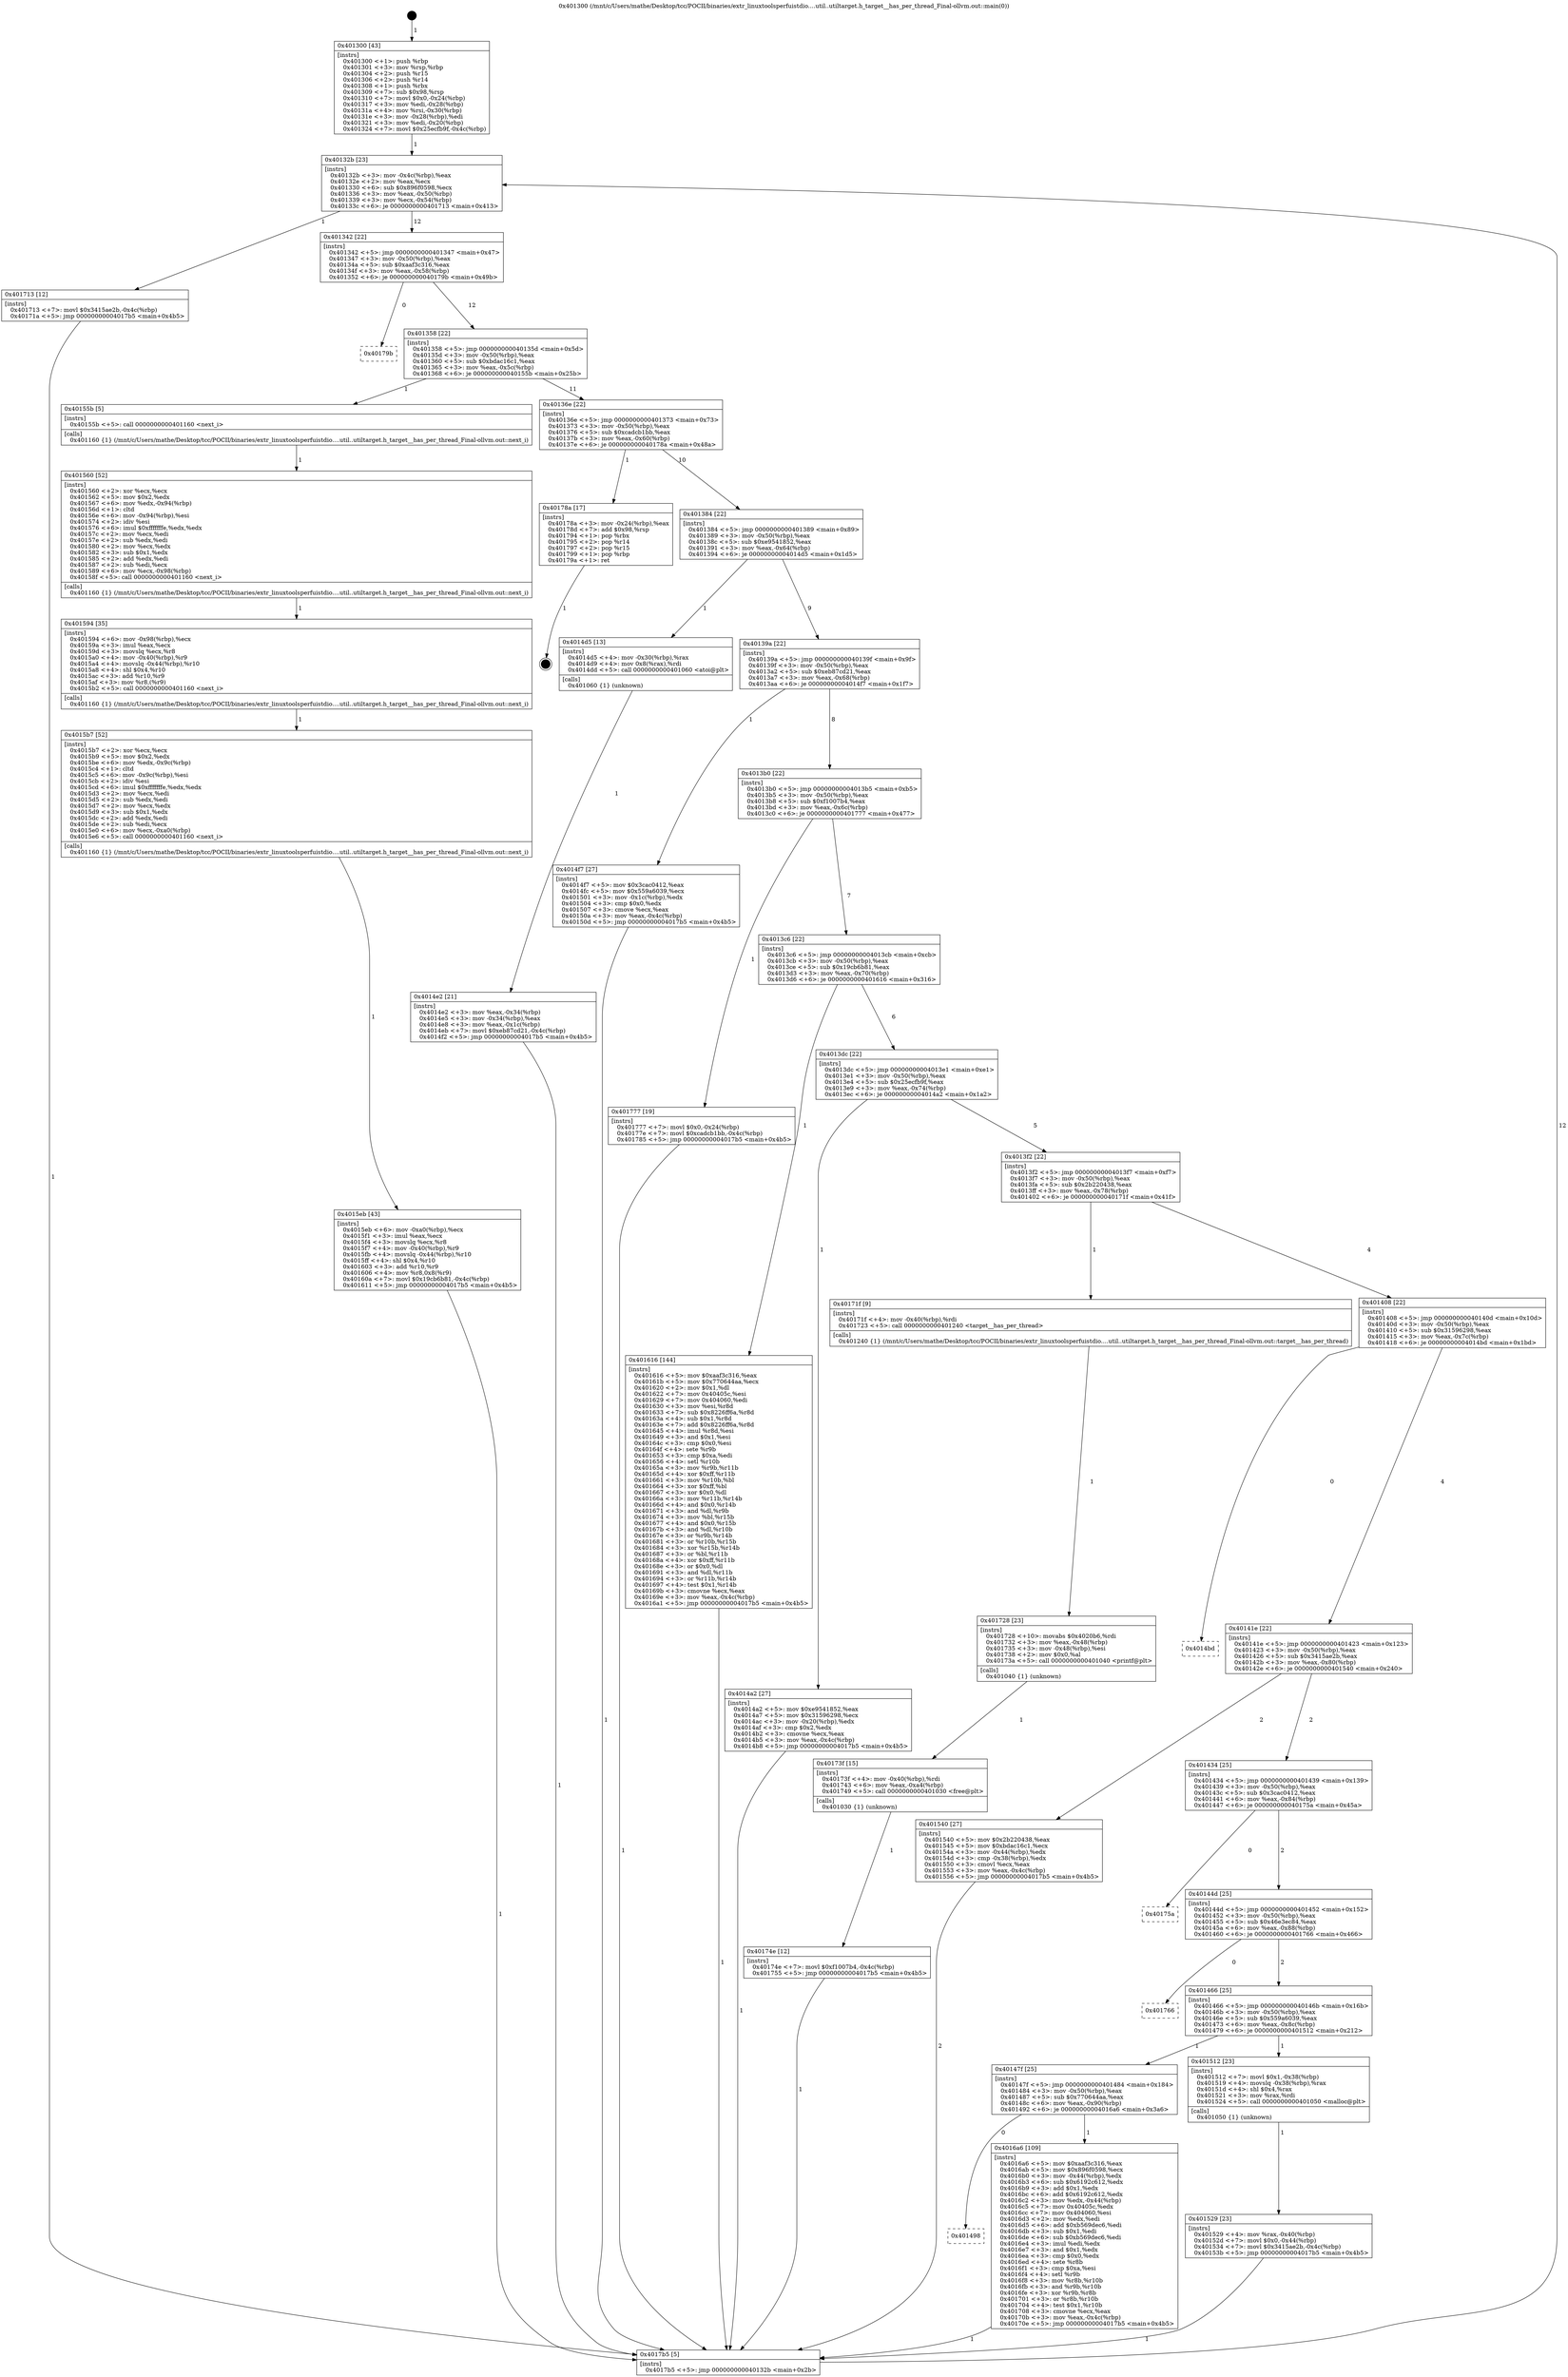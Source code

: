 digraph "0x401300" {
  label = "0x401300 (/mnt/c/Users/mathe/Desktop/tcc/POCII/binaries/extr_linuxtoolsperfuistdio....util..utiltarget.h_target__has_per_thread_Final-ollvm.out::main(0))"
  labelloc = "t"
  node[shape=record]

  Entry [label="",width=0.3,height=0.3,shape=circle,fillcolor=black,style=filled]
  "0x40132b" [label="{
     0x40132b [23]\l
     | [instrs]\l
     &nbsp;&nbsp;0x40132b \<+3\>: mov -0x4c(%rbp),%eax\l
     &nbsp;&nbsp;0x40132e \<+2\>: mov %eax,%ecx\l
     &nbsp;&nbsp;0x401330 \<+6\>: sub $0x896f0598,%ecx\l
     &nbsp;&nbsp;0x401336 \<+3\>: mov %eax,-0x50(%rbp)\l
     &nbsp;&nbsp;0x401339 \<+3\>: mov %ecx,-0x54(%rbp)\l
     &nbsp;&nbsp;0x40133c \<+6\>: je 0000000000401713 \<main+0x413\>\l
  }"]
  "0x401713" [label="{
     0x401713 [12]\l
     | [instrs]\l
     &nbsp;&nbsp;0x401713 \<+7\>: movl $0x3415ae2b,-0x4c(%rbp)\l
     &nbsp;&nbsp;0x40171a \<+5\>: jmp 00000000004017b5 \<main+0x4b5\>\l
  }"]
  "0x401342" [label="{
     0x401342 [22]\l
     | [instrs]\l
     &nbsp;&nbsp;0x401342 \<+5\>: jmp 0000000000401347 \<main+0x47\>\l
     &nbsp;&nbsp;0x401347 \<+3\>: mov -0x50(%rbp),%eax\l
     &nbsp;&nbsp;0x40134a \<+5\>: sub $0xaaf3c316,%eax\l
     &nbsp;&nbsp;0x40134f \<+3\>: mov %eax,-0x58(%rbp)\l
     &nbsp;&nbsp;0x401352 \<+6\>: je 000000000040179b \<main+0x49b\>\l
  }"]
  Exit [label="",width=0.3,height=0.3,shape=circle,fillcolor=black,style=filled,peripheries=2]
  "0x40179b" [label="{
     0x40179b\l
  }", style=dashed]
  "0x401358" [label="{
     0x401358 [22]\l
     | [instrs]\l
     &nbsp;&nbsp;0x401358 \<+5\>: jmp 000000000040135d \<main+0x5d\>\l
     &nbsp;&nbsp;0x40135d \<+3\>: mov -0x50(%rbp),%eax\l
     &nbsp;&nbsp;0x401360 \<+5\>: sub $0xbdac16c1,%eax\l
     &nbsp;&nbsp;0x401365 \<+3\>: mov %eax,-0x5c(%rbp)\l
     &nbsp;&nbsp;0x401368 \<+6\>: je 000000000040155b \<main+0x25b\>\l
  }"]
  "0x40174e" [label="{
     0x40174e [12]\l
     | [instrs]\l
     &nbsp;&nbsp;0x40174e \<+7\>: movl $0xf1007b4,-0x4c(%rbp)\l
     &nbsp;&nbsp;0x401755 \<+5\>: jmp 00000000004017b5 \<main+0x4b5\>\l
  }"]
  "0x40155b" [label="{
     0x40155b [5]\l
     | [instrs]\l
     &nbsp;&nbsp;0x40155b \<+5\>: call 0000000000401160 \<next_i\>\l
     | [calls]\l
     &nbsp;&nbsp;0x401160 \{1\} (/mnt/c/Users/mathe/Desktop/tcc/POCII/binaries/extr_linuxtoolsperfuistdio....util..utiltarget.h_target__has_per_thread_Final-ollvm.out::next_i)\l
  }"]
  "0x40136e" [label="{
     0x40136e [22]\l
     | [instrs]\l
     &nbsp;&nbsp;0x40136e \<+5\>: jmp 0000000000401373 \<main+0x73\>\l
     &nbsp;&nbsp;0x401373 \<+3\>: mov -0x50(%rbp),%eax\l
     &nbsp;&nbsp;0x401376 \<+5\>: sub $0xcadcb1bb,%eax\l
     &nbsp;&nbsp;0x40137b \<+3\>: mov %eax,-0x60(%rbp)\l
     &nbsp;&nbsp;0x40137e \<+6\>: je 000000000040178a \<main+0x48a\>\l
  }"]
  "0x40173f" [label="{
     0x40173f [15]\l
     | [instrs]\l
     &nbsp;&nbsp;0x40173f \<+4\>: mov -0x40(%rbp),%rdi\l
     &nbsp;&nbsp;0x401743 \<+6\>: mov %eax,-0xa4(%rbp)\l
     &nbsp;&nbsp;0x401749 \<+5\>: call 0000000000401030 \<free@plt\>\l
     | [calls]\l
     &nbsp;&nbsp;0x401030 \{1\} (unknown)\l
  }"]
  "0x40178a" [label="{
     0x40178a [17]\l
     | [instrs]\l
     &nbsp;&nbsp;0x40178a \<+3\>: mov -0x24(%rbp),%eax\l
     &nbsp;&nbsp;0x40178d \<+7\>: add $0x98,%rsp\l
     &nbsp;&nbsp;0x401794 \<+1\>: pop %rbx\l
     &nbsp;&nbsp;0x401795 \<+2\>: pop %r14\l
     &nbsp;&nbsp;0x401797 \<+2\>: pop %r15\l
     &nbsp;&nbsp;0x401799 \<+1\>: pop %rbp\l
     &nbsp;&nbsp;0x40179a \<+1\>: ret\l
  }"]
  "0x401384" [label="{
     0x401384 [22]\l
     | [instrs]\l
     &nbsp;&nbsp;0x401384 \<+5\>: jmp 0000000000401389 \<main+0x89\>\l
     &nbsp;&nbsp;0x401389 \<+3\>: mov -0x50(%rbp),%eax\l
     &nbsp;&nbsp;0x40138c \<+5\>: sub $0xe9541852,%eax\l
     &nbsp;&nbsp;0x401391 \<+3\>: mov %eax,-0x64(%rbp)\l
     &nbsp;&nbsp;0x401394 \<+6\>: je 00000000004014d5 \<main+0x1d5\>\l
  }"]
  "0x401728" [label="{
     0x401728 [23]\l
     | [instrs]\l
     &nbsp;&nbsp;0x401728 \<+10\>: movabs $0x4020b6,%rdi\l
     &nbsp;&nbsp;0x401732 \<+3\>: mov %eax,-0x48(%rbp)\l
     &nbsp;&nbsp;0x401735 \<+3\>: mov -0x48(%rbp),%esi\l
     &nbsp;&nbsp;0x401738 \<+2\>: mov $0x0,%al\l
     &nbsp;&nbsp;0x40173a \<+5\>: call 0000000000401040 \<printf@plt\>\l
     | [calls]\l
     &nbsp;&nbsp;0x401040 \{1\} (unknown)\l
  }"]
  "0x4014d5" [label="{
     0x4014d5 [13]\l
     | [instrs]\l
     &nbsp;&nbsp;0x4014d5 \<+4\>: mov -0x30(%rbp),%rax\l
     &nbsp;&nbsp;0x4014d9 \<+4\>: mov 0x8(%rax),%rdi\l
     &nbsp;&nbsp;0x4014dd \<+5\>: call 0000000000401060 \<atoi@plt\>\l
     | [calls]\l
     &nbsp;&nbsp;0x401060 \{1\} (unknown)\l
  }"]
  "0x40139a" [label="{
     0x40139a [22]\l
     | [instrs]\l
     &nbsp;&nbsp;0x40139a \<+5\>: jmp 000000000040139f \<main+0x9f\>\l
     &nbsp;&nbsp;0x40139f \<+3\>: mov -0x50(%rbp),%eax\l
     &nbsp;&nbsp;0x4013a2 \<+5\>: sub $0xeb87cd21,%eax\l
     &nbsp;&nbsp;0x4013a7 \<+3\>: mov %eax,-0x68(%rbp)\l
     &nbsp;&nbsp;0x4013aa \<+6\>: je 00000000004014f7 \<main+0x1f7\>\l
  }"]
  "0x401498" [label="{
     0x401498\l
  }", style=dashed]
  "0x4014f7" [label="{
     0x4014f7 [27]\l
     | [instrs]\l
     &nbsp;&nbsp;0x4014f7 \<+5\>: mov $0x3cac0412,%eax\l
     &nbsp;&nbsp;0x4014fc \<+5\>: mov $0x559a6039,%ecx\l
     &nbsp;&nbsp;0x401501 \<+3\>: mov -0x1c(%rbp),%edx\l
     &nbsp;&nbsp;0x401504 \<+3\>: cmp $0x0,%edx\l
     &nbsp;&nbsp;0x401507 \<+3\>: cmove %ecx,%eax\l
     &nbsp;&nbsp;0x40150a \<+3\>: mov %eax,-0x4c(%rbp)\l
     &nbsp;&nbsp;0x40150d \<+5\>: jmp 00000000004017b5 \<main+0x4b5\>\l
  }"]
  "0x4013b0" [label="{
     0x4013b0 [22]\l
     | [instrs]\l
     &nbsp;&nbsp;0x4013b0 \<+5\>: jmp 00000000004013b5 \<main+0xb5\>\l
     &nbsp;&nbsp;0x4013b5 \<+3\>: mov -0x50(%rbp),%eax\l
     &nbsp;&nbsp;0x4013b8 \<+5\>: sub $0xf1007b4,%eax\l
     &nbsp;&nbsp;0x4013bd \<+3\>: mov %eax,-0x6c(%rbp)\l
     &nbsp;&nbsp;0x4013c0 \<+6\>: je 0000000000401777 \<main+0x477\>\l
  }"]
  "0x4016a6" [label="{
     0x4016a6 [109]\l
     | [instrs]\l
     &nbsp;&nbsp;0x4016a6 \<+5\>: mov $0xaaf3c316,%eax\l
     &nbsp;&nbsp;0x4016ab \<+5\>: mov $0x896f0598,%ecx\l
     &nbsp;&nbsp;0x4016b0 \<+3\>: mov -0x44(%rbp),%edx\l
     &nbsp;&nbsp;0x4016b3 \<+6\>: sub $0x6192c612,%edx\l
     &nbsp;&nbsp;0x4016b9 \<+3\>: add $0x1,%edx\l
     &nbsp;&nbsp;0x4016bc \<+6\>: add $0x6192c612,%edx\l
     &nbsp;&nbsp;0x4016c2 \<+3\>: mov %edx,-0x44(%rbp)\l
     &nbsp;&nbsp;0x4016c5 \<+7\>: mov 0x40405c,%edx\l
     &nbsp;&nbsp;0x4016cc \<+7\>: mov 0x404060,%esi\l
     &nbsp;&nbsp;0x4016d3 \<+2\>: mov %edx,%edi\l
     &nbsp;&nbsp;0x4016d5 \<+6\>: add $0xb569dec6,%edi\l
     &nbsp;&nbsp;0x4016db \<+3\>: sub $0x1,%edi\l
     &nbsp;&nbsp;0x4016de \<+6\>: sub $0xb569dec6,%edi\l
     &nbsp;&nbsp;0x4016e4 \<+3\>: imul %edi,%edx\l
     &nbsp;&nbsp;0x4016e7 \<+3\>: and $0x1,%edx\l
     &nbsp;&nbsp;0x4016ea \<+3\>: cmp $0x0,%edx\l
     &nbsp;&nbsp;0x4016ed \<+4\>: sete %r8b\l
     &nbsp;&nbsp;0x4016f1 \<+3\>: cmp $0xa,%esi\l
     &nbsp;&nbsp;0x4016f4 \<+4\>: setl %r9b\l
     &nbsp;&nbsp;0x4016f8 \<+3\>: mov %r8b,%r10b\l
     &nbsp;&nbsp;0x4016fb \<+3\>: and %r9b,%r10b\l
     &nbsp;&nbsp;0x4016fe \<+3\>: xor %r9b,%r8b\l
     &nbsp;&nbsp;0x401701 \<+3\>: or %r8b,%r10b\l
     &nbsp;&nbsp;0x401704 \<+4\>: test $0x1,%r10b\l
     &nbsp;&nbsp;0x401708 \<+3\>: cmovne %ecx,%eax\l
     &nbsp;&nbsp;0x40170b \<+3\>: mov %eax,-0x4c(%rbp)\l
     &nbsp;&nbsp;0x40170e \<+5\>: jmp 00000000004017b5 \<main+0x4b5\>\l
  }"]
  "0x401777" [label="{
     0x401777 [19]\l
     | [instrs]\l
     &nbsp;&nbsp;0x401777 \<+7\>: movl $0x0,-0x24(%rbp)\l
     &nbsp;&nbsp;0x40177e \<+7\>: movl $0xcadcb1bb,-0x4c(%rbp)\l
     &nbsp;&nbsp;0x401785 \<+5\>: jmp 00000000004017b5 \<main+0x4b5\>\l
  }"]
  "0x4013c6" [label="{
     0x4013c6 [22]\l
     | [instrs]\l
     &nbsp;&nbsp;0x4013c6 \<+5\>: jmp 00000000004013cb \<main+0xcb\>\l
     &nbsp;&nbsp;0x4013cb \<+3\>: mov -0x50(%rbp),%eax\l
     &nbsp;&nbsp;0x4013ce \<+5\>: sub $0x19cb6b81,%eax\l
     &nbsp;&nbsp;0x4013d3 \<+3\>: mov %eax,-0x70(%rbp)\l
     &nbsp;&nbsp;0x4013d6 \<+6\>: je 0000000000401616 \<main+0x316\>\l
  }"]
  "0x4015eb" [label="{
     0x4015eb [43]\l
     | [instrs]\l
     &nbsp;&nbsp;0x4015eb \<+6\>: mov -0xa0(%rbp),%ecx\l
     &nbsp;&nbsp;0x4015f1 \<+3\>: imul %eax,%ecx\l
     &nbsp;&nbsp;0x4015f4 \<+3\>: movslq %ecx,%r8\l
     &nbsp;&nbsp;0x4015f7 \<+4\>: mov -0x40(%rbp),%r9\l
     &nbsp;&nbsp;0x4015fb \<+4\>: movslq -0x44(%rbp),%r10\l
     &nbsp;&nbsp;0x4015ff \<+4\>: shl $0x4,%r10\l
     &nbsp;&nbsp;0x401603 \<+3\>: add %r10,%r9\l
     &nbsp;&nbsp;0x401606 \<+4\>: mov %r8,0x8(%r9)\l
     &nbsp;&nbsp;0x40160a \<+7\>: movl $0x19cb6b81,-0x4c(%rbp)\l
     &nbsp;&nbsp;0x401611 \<+5\>: jmp 00000000004017b5 \<main+0x4b5\>\l
  }"]
  "0x401616" [label="{
     0x401616 [144]\l
     | [instrs]\l
     &nbsp;&nbsp;0x401616 \<+5\>: mov $0xaaf3c316,%eax\l
     &nbsp;&nbsp;0x40161b \<+5\>: mov $0x770644aa,%ecx\l
     &nbsp;&nbsp;0x401620 \<+2\>: mov $0x1,%dl\l
     &nbsp;&nbsp;0x401622 \<+7\>: mov 0x40405c,%esi\l
     &nbsp;&nbsp;0x401629 \<+7\>: mov 0x404060,%edi\l
     &nbsp;&nbsp;0x401630 \<+3\>: mov %esi,%r8d\l
     &nbsp;&nbsp;0x401633 \<+7\>: sub $0x8226ff6a,%r8d\l
     &nbsp;&nbsp;0x40163a \<+4\>: sub $0x1,%r8d\l
     &nbsp;&nbsp;0x40163e \<+7\>: add $0x8226ff6a,%r8d\l
     &nbsp;&nbsp;0x401645 \<+4\>: imul %r8d,%esi\l
     &nbsp;&nbsp;0x401649 \<+3\>: and $0x1,%esi\l
     &nbsp;&nbsp;0x40164c \<+3\>: cmp $0x0,%esi\l
     &nbsp;&nbsp;0x40164f \<+4\>: sete %r9b\l
     &nbsp;&nbsp;0x401653 \<+3\>: cmp $0xa,%edi\l
     &nbsp;&nbsp;0x401656 \<+4\>: setl %r10b\l
     &nbsp;&nbsp;0x40165a \<+3\>: mov %r9b,%r11b\l
     &nbsp;&nbsp;0x40165d \<+4\>: xor $0xff,%r11b\l
     &nbsp;&nbsp;0x401661 \<+3\>: mov %r10b,%bl\l
     &nbsp;&nbsp;0x401664 \<+3\>: xor $0xff,%bl\l
     &nbsp;&nbsp;0x401667 \<+3\>: xor $0x0,%dl\l
     &nbsp;&nbsp;0x40166a \<+3\>: mov %r11b,%r14b\l
     &nbsp;&nbsp;0x40166d \<+4\>: and $0x0,%r14b\l
     &nbsp;&nbsp;0x401671 \<+3\>: and %dl,%r9b\l
     &nbsp;&nbsp;0x401674 \<+3\>: mov %bl,%r15b\l
     &nbsp;&nbsp;0x401677 \<+4\>: and $0x0,%r15b\l
     &nbsp;&nbsp;0x40167b \<+3\>: and %dl,%r10b\l
     &nbsp;&nbsp;0x40167e \<+3\>: or %r9b,%r14b\l
     &nbsp;&nbsp;0x401681 \<+3\>: or %r10b,%r15b\l
     &nbsp;&nbsp;0x401684 \<+3\>: xor %r15b,%r14b\l
     &nbsp;&nbsp;0x401687 \<+3\>: or %bl,%r11b\l
     &nbsp;&nbsp;0x40168a \<+4\>: xor $0xff,%r11b\l
     &nbsp;&nbsp;0x40168e \<+3\>: or $0x0,%dl\l
     &nbsp;&nbsp;0x401691 \<+3\>: and %dl,%r11b\l
     &nbsp;&nbsp;0x401694 \<+3\>: or %r11b,%r14b\l
     &nbsp;&nbsp;0x401697 \<+4\>: test $0x1,%r14b\l
     &nbsp;&nbsp;0x40169b \<+3\>: cmovne %ecx,%eax\l
     &nbsp;&nbsp;0x40169e \<+3\>: mov %eax,-0x4c(%rbp)\l
     &nbsp;&nbsp;0x4016a1 \<+5\>: jmp 00000000004017b5 \<main+0x4b5\>\l
  }"]
  "0x4013dc" [label="{
     0x4013dc [22]\l
     | [instrs]\l
     &nbsp;&nbsp;0x4013dc \<+5\>: jmp 00000000004013e1 \<main+0xe1\>\l
     &nbsp;&nbsp;0x4013e1 \<+3\>: mov -0x50(%rbp),%eax\l
     &nbsp;&nbsp;0x4013e4 \<+5\>: sub $0x25ecfb9f,%eax\l
     &nbsp;&nbsp;0x4013e9 \<+3\>: mov %eax,-0x74(%rbp)\l
     &nbsp;&nbsp;0x4013ec \<+6\>: je 00000000004014a2 \<main+0x1a2\>\l
  }"]
  "0x4015b7" [label="{
     0x4015b7 [52]\l
     | [instrs]\l
     &nbsp;&nbsp;0x4015b7 \<+2\>: xor %ecx,%ecx\l
     &nbsp;&nbsp;0x4015b9 \<+5\>: mov $0x2,%edx\l
     &nbsp;&nbsp;0x4015be \<+6\>: mov %edx,-0x9c(%rbp)\l
     &nbsp;&nbsp;0x4015c4 \<+1\>: cltd\l
     &nbsp;&nbsp;0x4015c5 \<+6\>: mov -0x9c(%rbp),%esi\l
     &nbsp;&nbsp;0x4015cb \<+2\>: idiv %esi\l
     &nbsp;&nbsp;0x4015cd \<+6\>: imul $0xfffffffe,%edx,%edx\l
     &nbsp;&nbsp;0x4015d3 \<+2\>: mov %ecx,%edi\l
     &nbsp;&nbsp;0x4015d5 \<+2\>: sub %edx,%edi\l
     &nbsp;&nbsp;0x4015d7 \<+2\>: mov %ecx,%edx\l
     &nbsp;&nbsp;0x4015d9 \<+3\>: sub $0x1,%edx\l
     &nbsp;&nbsp;0x4015dc \<+2\>: add %edx,%edi\l
     &nbsp;&nbsp;0x4015de \<+2\>: sub %edi,%ecx\l
     &nbsp;&nbsp;0x4015e0 \<+6\>: mov %ecx,-0xa0(%rbp)\l
     &nbsp;&nbsp;0x4015e6 \<+5\>: call 0000000000401160 \<next_i\>\l
     | [calls]\l
     &nbsp;&nbsp;0x401160 \{1\} (/mnt/c/Users/mathe/Desktop/tcc/POCII/binaries/extr_linuxtoolsperfuistdio....util..utiltarget.h_target__has_per_thread_Final-ollvm.out::next_i)\l
  }"]
  "0x4014a2" [label="{
     0x4014a2 [27]\l
     | [instrs]\l
     &nbsp;&nbsp;0x4014a2 \<+5\>: mov $0xe9541852,%eax\l
     &nbsp;&nbsp;0x4014a7 \<+5\>: mov $0x31596298,%ecx\l
     &nbsp;&nbsp;0x4014ac \<+3\>: mov -0x20(%rbp),%edx\l
     &nbsp;&nbsp;0x4014af \<+3\>: cmp $0x2,%edx\l
     &nbsp;&nbsp;0x4014b2 \<+3\>: cmovne %ecx,%eax\l
     &nbsp;&nbsp;0x4014b5 \<+3\>: mov %eax,-0x4c(%rbp)\l
     &nbsp;&nbsp;0x4014b8 \<+5\>: jmp 00000000004017b5 \<main+0x4b5\>\l
  }"]
  "0x4013f2" [label="{
     0x4013f2 [22]\l
     | [instrs]\l
     &nbsp;&nbsp;0x4013f2 \<+5\>: jmp 00000000004013f7 \<main+0xf7\>\l
     &nbsp;&nbsp;0x4013f7 \<+3\>: mov -0x50(%rbp),%eax\l
     &nbsp;&nbsp;0x4013fa \<+5\>: sub $0x2b220438,%eax\l
     &nbsp;&nbsp;0x4013ff \<+3\>: mov %eax,-0x78(%rbp)\l
     &nbsp;&nbsp;0x401402 \<+6\>: je 000000000040171f \<main+0x41f\>\l
  }"]
  "0x4017b5" [label="{
     0x4017b5 [5]\l
     | [instrs]\l
     &nbsp;&nbsp;0x4017b5 \<+5\>: jmp 000000000040132b \<main+0x2b\>\l
  }"]
  "0x401300" [label="{
     0x401300 [43]\l
     | [instrs]\l
     &nbsp;&nbsp;0x401300 \<+1\>: push %rbp\l
     &nbsp;&nbsp;0x401301 \<+3\>: mov %rsp,%rbp\l
     &nbsp;&nbsp;0x401304 \<+2\>: push %r15\l
     &nbsp;&nbsp;0x401306 \<+2\>: push %r14\l
     &nbsp;&nbsp;0x401308 \<+1\>: push %rbx\l
     &nbsp;&nbsp;0x401309 \<+7\>: sub $0x98,%rsp\l
     &nbsp;&nbsp;0x401310 \<+7\>: movl $0x0,-0x24(%rbp)\l
     &nbsp;&nbsp;0x401317 \<+3\>: mov %edi,-0x28(%rbp)\l
     &nbsp;&nbsp;0x40131a \<+4\>: mov %rsi,-0x30(%rbp)\l
     &nbsp;&nbsp;0x40131e \<+3\>: mov -0x28(%rbp),%edi\l
     &nbsp;&nbsp;0x401321 \<+3\>: mov %edi,-0x20(%rbp)\l
     &nbsp;&nbsp;0x401324 \<+7\>: movl $0x25ecfb9f,-0x4c(%rbp)\l
  }"]
  "0x4014e2" [label="{
     0x4014e2 [21]\l
     | [instrs]\l
     &nbsp;&nbsp;0x4014e2 \<+3\>: mov %eax,-0x34(%rbp)\l
     &nbsp;&nbsp;0x4014e5 \<+3\>: mov -0x34(%rbp),%eax\l
     &nbsp;&nbsp;0x4014e8 \<+3\>: mov %eax,-0x1c(%rbp)\l
     &nbsp;&nbsp;0x4014eb \<+7\>: movl $0xeb87cd21,-0x4c(%rbp)\l
     &nbsp;&nbsp;0x4014f2 \<+5\>: jmp 00000000004017b5 \<main+0x4b5\>\l
  }"]
  "0x401594" [label="{
     0x401594 [35]\l
     | [instrs]\l
     &nbsp;&nbsp;0x401594 \<+6\>: mov -0x98(%rbp),%ecx\l
     &nbsp;&nbsp;0x40159a \<+3\>: imul %eax,%ecx\l
     &nbsp;&nbsp;0x40159d \<+3\>: movslq %ecx,%r8\l
     &nbsp;&nbsp;0x4015a0 \<+4\>: mov -0x40(%rbp),%r9\l
     &nbsp;&nbsp;0x4015a4 \<+4\>: movslq -0x44(%rbp),%r10\l
     &nbsp;&nbsp;0x4015a8 \<+4\>: shl $0x4,%r10\l
     &nbsp;&nbsp;0x4015ac \<+3\>: add %r10,%r9\l
     &nbsp;&nbsp;0x4015af \<+3\>: mov %r8,(%r9)\l
     &nbsp;&nbsp;0x4015b2 \<+5\>: call 0000000000401160 \<next_i\>\l
     | [calls]\l
     &nbsp;&nbsp;0x401160 \{1\} (/mnt/c/Users/mathe/Desktop/tcc/POCII/binaries/extr_linuxtoolsperfuistdio....util..utiltarget.h_target__has_per_thread_Final-ollvm.out::next_i)\l
  }"]
  "0x40171f" [label="{
     0x40171f [9]\l
     | [instrs]\l
     &nbsp;&nbsp;0x40171f \<+4\>: mov -0x40(%rbp),%rdi\l
     &nbsp;&nbsp;0x401723 \<+5\>: call 0000000000401240 \<target__has_per_thread\>\l
     | [calls]\l
     &nbsp;&nbsp;0x401240 \{1\} (/mnt/c/Users/mathe/Desktop/tcc/POCII/binaries/extr_linuxtoolsperfuistdio....util..utiltarget.h_target__has_per_thread_Final-ollvm.out::target__has_per_thread)\l
  }"]
  "0x401408" [label="{
     0x401408 [22]\l
     | [instrs]\l
     &nbsp;&nbsp;0x401408 \<+5\>: jmp 000000000040140d \<main+0x10d\>\l
     &nbsp;&nbsp;0x40140d \<+3\>: mov -0x50(%rbp),%eax\l
     &nbsp;&nbsp;0x401410 \<+5\>: sub $0x31596298,%eax\l
     &nbsp;&nbsp;0x401415 \<+3\>: mov %eax,-0x7c(%rbp)\l
     &nbsp;&nbsp;0x401418 \<+6\>: je 00000000004014bd \<main+0x1bd\>\l
  }"]
  "0x401560" [label="{
     0x401560 [52]\l
     | [instrs]\l
     &nbsp;&nbsp;0x401560 \<+2\>: xor %ecx,%ecx\l
     &nbsp;&nbsp;0x401562 \<+5\>: mov $0x2,%edx\l
     &nbsp;&nbsp;0x401567 \<+6\>: mov %edx,-0x94(%rbp)\l
     &nbsp;&nbsp;0x40156d \<+1\>: cltd\l
     &nbsp;&nbsp;0x40156e \<+6\>: mov -0x94(%rbp),%esi\l
     &nbsp;&nbsp;0x401574 \<+2\>: idiv %esi\l
     &nbsp;&nbsp;0x401576 \<+6\>: imul $0xfffffffe,%edx,%edx\l
     &nbsp;&nbsp;0x40157c \<+2\>: mov %ecx,%edi\l
     &nbsp;&nbsp;0x40157e \<+2\>: sub %edx,%edi\l
     &nbsp;&nbsp;0x401580 \<+2\>: mov %ecx,%edx\l
     &nbsp;&nbsp;0x401582 \<+3\>: sub $0x1,%edx\l
     &nbsp;&nbsp;0x401585 \<+2\>: add %edx,%edi\l
     &nbsp;&nbsp;0x401587 \<+2\>: sub %edi,%ecx\l
     &nbsp;&nbsp;0x401589 \<+6\>: mov %ecx,-0x98(%rbp)\l
     &nbsp;&nbsp;0x40158f \<+5\>: call 0000000000401160 \<next_i\>\l
     | [calls]\l
     &nbsp;&nbsp;0x401160 \{1\} (/mnt/c/Users/mathe/Desktop/tcc/POCII/binaries/extr_linuxtoolsperfuistdio....util..utiltarget.h_target__has_per_thread_Final-ollvm.out::next_i)\l
  }"]
  "0x4014bd" [label="{
     0x4014bd\l
  }", style=dashed]
  "0x40141e" [label="{
     0x40141e [22]\l
     | [instrs]\l
     &nbsp;&nbsp;0x40141e \<+5\>: jmp 0000000000401423 \<main+0x123\>\l
     &nbsp;&nbsp;0x401423 \<+3\>: mov -0x50(%rbp),%eax\l
     &nbsp;&nbsp;0x401426 \<+5\>: sub $0x3415ae2b,%eax\l
     &nbsp;&nbsp;0x40142b \<+3\>: mov %eax,-0x80(%rbp)\l
     &nbsp;&nbsp;0x40142e \<+6\>: je 0000000000401540 \<main+0x240\>\l
  }"]
  "0x401529" [label="{
     0x401529 [23]\l
     | [instrs]\l
     &nbsp;&nbsp;0x401529 \<+4\>: mov %rax,-0x40(%rbp)\l
     &nbsp;&nbsp;0x40152d \<+7\>: movl $0x0,-0x44(%rbp)\l
     &nbsp;&nbsp;0x401534 \<+7\>: movl $0x3415ae2b,-0x4c(%rbp)\l
     &nbsp;&nbsp;0x40153b \<+5\>: jmp 00000000004017b5 \<main+0x4b5\>\l
  }"]
  "0x401540" [label="{
     0x401540 [27]\l
     | [instrs]\l
     &nbsp;&nbsp;0x401540 \<+5\>: mov $0x2b220438,%eax\l
     &nbsp;&nbsp;0x401545 \<+5\>: mov $0xbdac16c1,%ecx\l
     &nbsp;&nbsp;0x40154a \<+3\>: mov -0x44(%rbp),%edx\l
     &nbsp;&nbsp;0x40154d \<+3\>: cmp -0x38(%rbp),%edx\l
     &nbsp;&nbsp;0x401550 \<+3\>: cmovl %ecx,%eax\l
     &nbsp;&nbsp;0x401553 \<+3\>: mov %eax,-0x4c(%rbp)\l
     &nbsp;&nbsp;0x401556 \<+5\>: jmp 00000000004017b5 \<main+0x4b5\>\l
  }"]
  "0x401434" [label="{
     0x401434 [25]\l
     | [instrs]\l
     &nbsp;&nbsp;0x401434 \<+5\>: jmp 0000000000401439 \<main+0x139\>\l
     &nbsp;&nbsp;0x401439 \<+3\>: mov -0x50(%rbp),%eax\l
     &nbsp;&nbsp;0x40143c \<+5\>: sub $0x3cac0412,%eax\l
     &nbsp;&nbsp;0x401441 \<+6\>: mov %eax,-0x84(%rbp)\l
     &nbsp;&nbsp;0x401447 \<+6\>: je 000000000040175a \<main+0x45a\>\l
  }"]
  "0x40147f" [label="{
     0x40147f [25]\l
     | [instrs]\l
     &nbsp;&nbsp;0x40147f \<+5\>: jmp 0000000000401484 \<main+0x184\>\l
     &nbsp;&nbsp;0x401484 \<+3\>: mov -0x50(%rbp),%eax\l
     &nbsp;&nbsp;0x401487 \<+5\>: sub $0x770644aa,%eax\l
     &nbsp;&nbsp;0x40148c \<+6\>: mov %eax,-0x90(%rbp)\l
     &nbsp;&nbsp;0x401492 \<+6\>: je 00000000004016a6 \<main+0x3a6\>\l
  }"]
  "0x40175a" [label="{
     0x40175a\l
  }", style=dashed]
  "0x40144d" [label="{
     0x40144d [25]\l
     | [instrs]\l
     &nbsp;&nbsp;0x40144d \<+5\>: jmp 0000000000401452 \<main+0x152\>\l
     &nbsp;&nbsp;0x401452 \<+3\>: mov -0x50(%rbp),%eax\l
     &nbsp;&nbsp;0x401455 \<+5\>: sub $0x46e3ec84,%eax\l
     &nbsp;&nbsp;0x40145a \<+6\>: mov %eax,-0x88(%rbp)\l
     &nbsp;&nbsp;0x401460 \<+6\>: je 0000000000401766 \<main+0x466\>\l
  }"]
  "0x401512" [label="{
     0x401512 [23]\l
     | [instrs]\l
     &nbsp;&nbsp;0x401512 \<+7\>: movl $0x1,-0x38(%rbp)\l
     &nbsp;&nbsp;0x401519 \<+4\>: movslq -0x38(%rbp),%rax\l
     &nbsp;&nbsp;0x40151d \<+4\>: shl $0x4,%rax\l
     &nbsp;&nbsp;0x401521 \<+3\>: mov %rax,%rdi\l
     &nbsp;&nbsp;0x401524 \<+5\>: call 0000000000401050 \<malloc@plt\>\l
     | [calls]\l
     &nbsp;&nbsp;0x401050 \{1\} (unknown)\l
  }"]
  "0x401766" [label="{
     0x401766\l
  }", style=dashed]
  "0x401466" [label="{
     0x401466 [25]\l
     | [instrs]\l
     &nbsp;&nbsp;0x401466 \<+5\>: jmp 000000000040146b \<main+0x16b\>\l
     &nbsp;&nbsp;0x40146b \<+3\>: mov -0x50(%rbp),%eax\l
     &nbsp;&nbsp;0x40146e \<+5\>: sub $0x559a6039,%eax\l
     &nbsp;&nbsp;0x401473 \<+6\>: mov %eax,-0x8c(%rbp)\l
     &nbsp;&nbsp;0x401479 \<+6\>: je 0000000000401512 \<main+0x212\>\l
  }"]
  Entry -> "0x401300" [label=" 1"]
  "0x40132b" -> "0x401713" [label=" 1"]
  "0x40132b" -> "0x401342" [label=" 12"]
  "0x40178a" -> Exit [label=" 1"]
  "0x401342" -> "0x40179b" [label=" 0"]
  "0x401342" -> "0x401358" [label=" 12"]
  "0x401777" -> "0x4017b5" [label=" 1"]
  "0x401358" -> "0x40155b" [label=" 1"]
  "0x401358" -> "0x40136e" [label=" 11"]
  "0x40174e" -> "0x4017b5" [label=" 1"]
  "0x40136e" -> "0x40178a" [label=" 1"]
  "0x40136e" -> "0x401384" [label=" 10"]
  "0x40173f" -> "0x40174e" [label=" 1"]
  "0x401384" -> "0x4014d5" [label=" 1"]
  "0x401384" -> "0x40139a" [label=" 9"]
  "0x401728" -> "0x40173f" [label=" 1"]
  "0x40139a" -> "0x4014f7" [label=" 1"]
  "0x40139a" -> "0x4013b0" [label=" 8"]
  "0x40171f" -> "0x401728" [label=" 1"]
  "0x4013b0" -> "0x401777" [label=" 1"]
  "0x4013b0" -> "0x4013c6" [label=" 7"]
  "0x401713" -> "0x4017b5" [label=" 1"]
  "0x4013c6" -> "0x401616" [label=" 1"]
  "0x4013c6" -> "0x4013dc" [label=" 6"]
  "0x40147f" -> "0x401498" [label=" 0"]
  "0x4013dc" -> "0x4014a2" [label=" 1"]
  "0x4013dc" -> "0x4013f2" [label=" 5"]
  "0x4014a2" -> "0x4017b5" [label=" 1"]
  "0x401300" -> "0x40132b" [label=" 1"]
  "0x4017b5" -> "0x40132b" [label=" 12"]
  "0x4014d5" -> "0x4014e2" [label=" 1"]
  "0x4014e2" -> "0x4017b5" [label=" 1"]
  "0x4014f7" -> "0x4017b5" [label=" 1"]
  "0x40147f" -> "0x4016a6" [label=" 1"]
  "0x4013f2" -> "0x40171f" [label=" 1"]
  "0x4013f2" -> "0x401408" [label=" 4"]
  "0x4016a6" -> "0x4017b5" [label=" 1"]
  "0x401408" -> "0x4014bd" [label=" 0"]
  "0x401408" -> "0x40141e" [label=" 4"]
  "0x401616" -> "0x4017b5" [label=" 1"]
  "0x40141e" -> "0x401540" [label=" 2"]
  "0x40141e" -> "0x401434" [label=" 2"]
  "0x4015eb" -> "0x4017b5" [label=" 1"]
  "0x401434" -> "0x40175a" [label=" 0"]
  "0x401434" -> "0x40144d" [label=" 2"]
  "0x4015b7" -> "0x4015eb" [label=" 1"]
  "0x40144d" -> "0x401766" [label=" 0"]
  "0x40144d" -> "0x401466" [label=" 2"]
  "0x401594" -> "0x4015b7" [label=" 1"]
  "0x401466" -> "0x401512" [label=" 1"]
  "0x401466" -> "0x40147f" [label=" 1"]
  "0x401512" -> "0x401529" [label=" 1"]
  "0x401529" -> "0x4017b5" [label=" 1"]
  "0x401540" -> "0x4017b5" [label=" 2"]
  "0x40155b" -> "0x401560" [label=" 1"]
  "0x401560" -> "0x401594" [label=" 1"]
}
